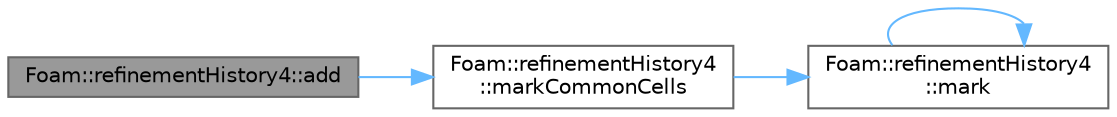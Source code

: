 digraph "Foam::refinementHistory4::add"
{
 // LATEX_PDF_SIZE
  bgcolor="transparent";
  edge [fontname=Helvetica,fontsize=10,labelfontname=Helvetica,labelfontsize=10];
  node [fontname=Helvetica,fontsize=10,shape=box,height=0.2,width=0.4];
  rankdir="LR";
  Node1 [id="Node000001",label="Foam::refinementHistory4::add",height=0.2,width=0.4,color="gray40", fillcolor="grey60", style="filled", fontcolor="black",tooltip=" "];
  Node1 -> Node2 [id="edge1_Node000001_Node000002",color="steelblue1",style="solid",tooltip=" "];
  Node2 [id="Node000002",label="Foam::refinementHistory4\l::markCommonCells",height=0.2,width=0.4,color="grey40", fillcolor="white", style="filled",URL="$classFoam_1_1refinementHistory4.html#a1e1622b373ed13946cab67446b177411",tooltip=" "];
  Node2 -> Node3 [id="edge2_Node000002_Node000003",color="steelblue1",style="solid",tooltip=" "];
  Node3 [id="Node000003",label="Foam::refinementHistory4\l::mark",height=0.2,width=0.4,color="grey40", fillcolor="white", style="filled",URL="$classFoam_1_1refinementHistory4.html#a80ec8f8d7ee18a579540efbc0e3259dd",tooltip=" "];
  Node3 -> Node3 [id="edge3_Node000003_Node000003",color="steelblue1",style="solid",tooltip=" "];
}
